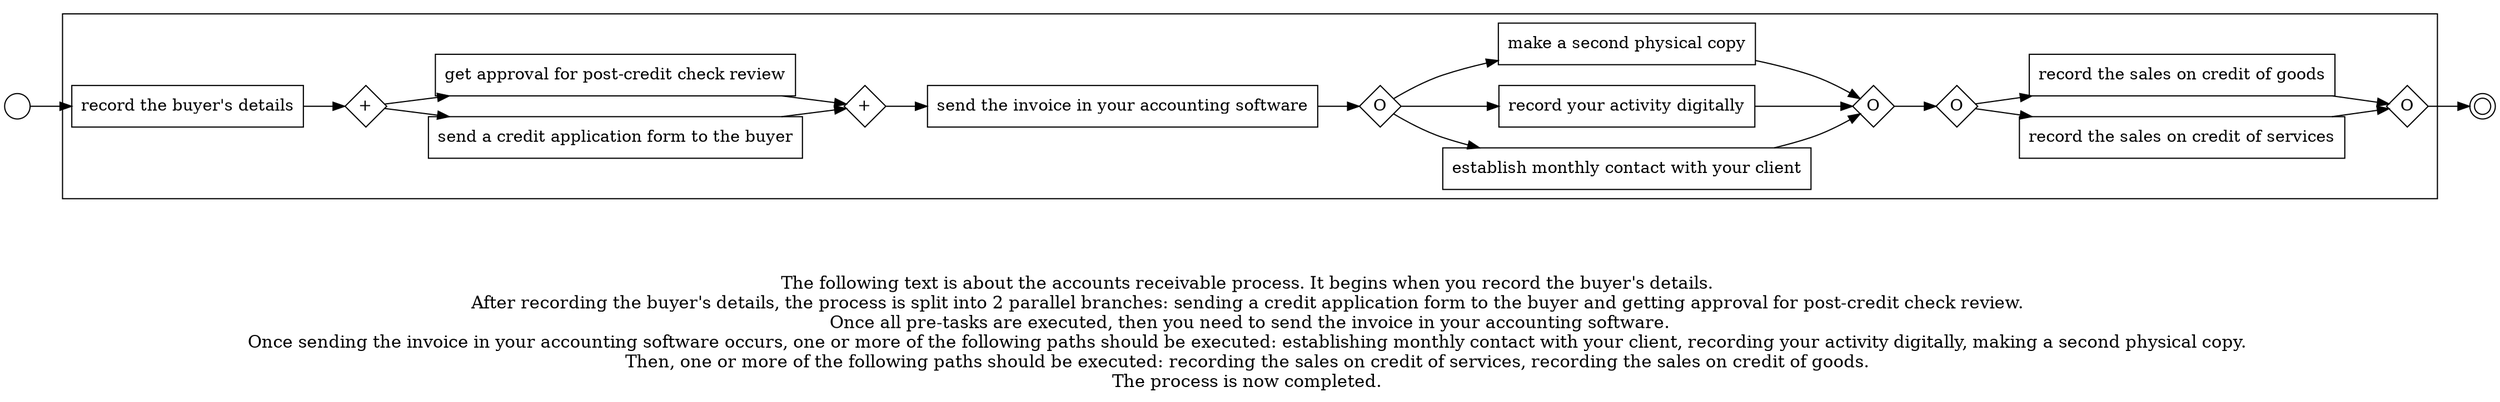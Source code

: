 digraph accounts_receivable_process_184 {
	graph [rankdir=LR]
	START_NODE [label="" shape=circle width=0.3]
	subgraph CLUSTER_0 {
		"record the buyer's details" [shape=box]
		"AND_SPLIT--2. Establish your credit practices_MEVQ" [label="+" fixedsize=true shape=diamond width=0.5]
		"record the buyer's details" -> "AND_SPLIT--2. Establish your credit practices_MEVQ"
		"send a credit application form to the buyer" [shape=box]
		"AND_SPLIT--2. Establish your credit practices_MEVQ" -> "send a credit application form to the buyer"
		"get approval for post-credit check review" [shape=box]
		"AND_SPLIT--2. Establish your credit practices_MEVQ" -> "get approval for post-credit check review"
		"AND_JOIN--2. Establish your credit practices_MEVQ" [label="+" fixedsize=true shape=diamond width=0.5]
		"send a credit application form to the buyer" -> "AND_JOIN--2. Establish your credit practices_MEVQ"
		"get approval for post-credit check review" -> "AND_JOIN--2. Establish your credit practices_MEVQ"
		"send the invoice in your accounting software" [shape=box]
		"AND_JOIN--2. Establish your credit practices_MEVQ" -> "send the invoice in your accounting software"
		"OR_SPLIT--4. Tracking_PS7H" [label=O fixedsize=true shape=diamond width=0.5]
		"send the invoice in your accounting software" -> "OR_SPLIT--4. Tracking_PS7H"
		"establish monthly contact with your client" [shape=box]
		"OR_SPLIT--4. Tracking_PS7H" -> "establish monthly contact with your client"
		"record your activity digitally" [shape=box]
		"OR_SPLIT--4. Tracking_PS7H" -> "record your activity digitally"
		"make a second physical copy" [shape=box]
		"OR_SPLIT--4. Tracking_PS7H" -> "make a second physical copy"
		"OR_JOIN--4. Tracking_PS7H" [label=O fixedsize=true shape=diamond width=0.5]
		"establish monthly contact with your client" -> "OR_JOIN--4. Tracking_PS7H"
		"record your activity digitally" -> "OR_JOIN--4. Tracking_PS7H"
		"make a second physical copy" -> "OR_JOIN--4. Tracking_PS7H"
		"OR_SPLIT--5. Accounting for accounts receivable_72UE" [label=O fixedsize=true shape=diamond width=0.5]
		"OR_JOIN--4. Tracking_PS7H" -> "OR_SPLIT--5. Accounting for accounts receivable_72UE"
		"record the sales on credit of services" [shape=box]
		"OR_SPLIT--5. Accounting for accounts receivable_72UE" -> "record the sales on credit of services"
		"record the sales on credit of goods" [shape=box]
		"OR_SPLIT--5. Accounting for accounts receivable_72UE" -> "record the sales on credit of goods"
		"OR_JOIN--5. Accounting for accounts receivable_72UE" [label=O fixedsize=true shape=diamond width=0.5]
		"record the sales on credit of services" -> "OR_JOIN--5. Accounting for accounts receivable_72UE"
		"record the sales on credit of goods" -> "OR_JOIN--5. Accounting for accounts receivable_72UE"
	}
	START_NODE -> "record the buyer's details"
	END_NODE [label="" shape=doublecircle width=0.2]
	"OR_JOIN--5. Accounting for accounts receivable_72UE" -> END_NODE
	fontsize=15 label="\n\n
The following text is about the accounts receivable process. It begins when you record the buyer's details. 
After recording the buyer's details, the process is split into 2 parallel branches: sending a credit application form to the buyer and getting approval for post-credit check review. 
Once all pre-tasks are executed, then you need to send the invoice in your accounting software.
Once sending the invoice in your accounting software occurs, one or more of the following paths should be executed: establishing monthly contact with your client, recording your activity digitally, making a second physical copy. 
Then, one or more of the following paths should be executed: recording the sales on credit of services, recording the sales on credit of goods. 
The process is now completed. 
"
}
